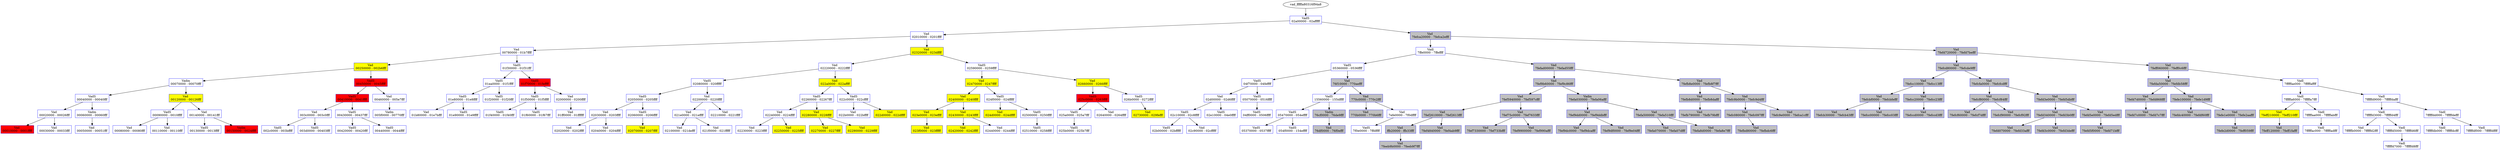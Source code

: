 /* Pid:   1396 */
digraph processtree {
graph [rankdir = "TB"];
vad_fffffa80316f94a8 -> vad_fffffa8031ca7450
vad_fffffa8031ca7450 [label = "{ VadS\n02a00000 - 02afffff }"shape = "record" color = "blue" style = "filled" fillcolor = "white"];
vad_fffffa8031ca7450 -> vad_fffffa8031e33ee0
vad_fffffa8031e33ee0 [label = "{ Vad \n02010000 - 0201ffff }"shape = "record" color = "blue" style = "filled" fillcolor = "white"];
vad_fffffa8031e33ee0 -> vad_fffffa803182b860
vad_fffffa803182b860 [label = "{ Vad \n00780000 - 01b7ffff }"shape = "record" color = "blue" style = "filled" fillcolor = "white"];
vad_fffffa803182b860 -> vad_fffffa80310fd790
vad_fffffa80310fd790 [label = "{ Vad \n00250000 - 002b6fff }"shape = "record" color = "blue" style = "filled" fillcolor = "yellow"];
vad_fffffa80310fd790 -> vad_fffffa80328b6710
vad_fffffa80328b6710 [label = "{ Vadm\n00070000 - 00070fff }"shape = "record" color = "blue" style = "filled" fillcolor = "white"];
vad_fffffa80328b6710 -> vad_fffffa80316223e0
vad_fffffa80316223e0 [label = "{ VadS\n00040000 - 00040fff }"shape = "record" color = "blue" style = "filled" fillcolor = "white"];
vad_fffffa80316223e0 -> vad_fffffa8031819860
vad_fffffa8031819860 [label = "{ Vad \n00020000 - 00026fff }"shape = "record" color = "blue" style = "filled" fillcolor = "white"];
vad_fffffa8031819860 -> vad_fffffa803113eec0
vad_fffffa803113eec0 [label = "{ Vad \n00010000 - 0001ffff }"shape = "record" color = "blue" style = "filled" fillcolor = "red"];
vad_fffffa8031819860 -> vad_fffffa803134e430
vad_fffffa803134e430 [label = "{ Vad \n00030000 - 00033fff }"shape = "record" color = "blue" style = "filled" fillcolor = "white"];
vad_fffffa80316223e0 -> vad_fffffa80311164e0
vad_fffffa80311164e0 [label = "{ Vadm\n00060000 - 00060fff }"shape = "record" color = "blue" style = "filled" fillcolor = "white"];
vad_fffffa80311164e0 -> vad_fffffa8031f45860
vad_fffffa8031f45860 [label = "{ Vad \n00050000 - 00051fff }"shape = "record" color = "blue" style = "filled" fillcolor = "white"];
vad_fffffa80328b6710 -> vad_fffffa80318541d0
vad_fffffa80318541d0 [label = "{ Vad \n00120000 - 00126fff }"shape = "record" color = "blue" style = "filled" fillcolor = "yellow"];
vad_fffffa80318541d0 -> vad_fffffa803162ab80
vad_fffffa803162ab80 [label = "{ VadS\n00090000 - 0010ffff }"shape = "record" color = "blue" style = "filled" fillcolor = "white"];
vad_fffffa803162ab80 -> vad_fffffa8031e34860
vad_fffffa8031e34860 [label = "{ Vad \n00080000 - 00080fff }"shape = "record" color = "blue" style = "filled" fillcolor = "white"];
vad_fffffa803162ab80 -> vad_fffffa8031874860
vad_fffffa8031874860 [label = "{ Vad \n00110000 - 00110fff }"shape = "record" color = "blue" style = "filled" fillcolor = "white"];
vad_fffffa80318541d0 -> vad_fffffa8031652360
vad_fffffa8031652360 [label = "{ Vad \n00140000 - 00141fff }"shape = "record" color = "blue" style = "filled" fillcolor = "white"];
vad_fffffa8031652360 -> vad_fffffa80316077c0
vad_fffffa80316077c0 [label = "{ VadS\n00130000 - 0013ffff }"shape = "record" color = "blue" style = "filled" fillcolor = "white"];
vad_fffffa8031652360 -> vad_fffffa80315ba8d0
vad_fffffa80315ba8d0 [label = "{ Vadm\n00150000 - 0024ffff }"shape = "record" color = "blue" style = "filled" fillcolor = "red"];
vad_fffffa80310fd790 -> vad_fffffa8031634520
vad_fffffa8031634520 [label = "{ VadS\n00450000 - 0045ffff }"shape = "record" color = "blue" style = "filled" fillcolor = "red"];
vad_fffffa8031634520 -> vad_fffffa80315d9290
vad_fffffa80315d9290 [label = "{ VadS\n00410000 - 0041ffff }"shape = "record" color = "blue" style = "filled" fillcolor = "red"];
vad_fffffa80315d9290 -> vad_fffffa8031647890
vad_fffffa8031647890 [label = "{ Vad \n003c0000 - 003c0fff }"shape = "record" color = "blue" style = "filled" fillcolor = "white"];
vad_fffffa8031647890 -> vad_fffffa8031624150
vad_fffffa8031624150 [label = "{ VadS\n002c0000 - 003bffff }"shape = "record" color = "blue" style = "filled" fillcolor = "white"];
vad_fffffa8031647890 -> vad_fffffa80336c18b0
vad_fffffa80336c18b0 [label = "{ VadS\n003d0000 - 00403fff }"shape = "record" color = "blue" style = "filled" fillcolor = "white"];
vad_fffffa80315d9290 -> vad_fffffa80317e0300
vad_fffffa80317e0300 [label = "{ VadS\n00430000 - 00437fff }"shape = "record" color = "blue" style = "filled" fillcolor = "white"];
vad_fffffa80317e0300 -> vad_fffffa80315f96c0
vad_fffffa80315f96c0 [label = "{ VadS\n00420000 - 00420fff }"shape = "record" color = "blue" style = "filled" fillcolor = "white"];
vad_fffffa80317e0300 -> vad_fffffa8031856df0
vad_fffffa8031856df0 [label = "{ VadS\n00440000 - 0044ffff }"shape = "record" color = "blue" style = "filled" fillcolor = "white"];
vad_fffffa8031634520 -> vad_fffffa8033484920
vad_fffffa8033484920 [label = "{ Vad \n00460000 - 005e7fff }"shape = "record" color = "blue" style = "filled" fillcolor = "white"];
vad_fffffa8033484920 -> vad_fffffa803265b6b0
vad_fffffa803265b6b0 [label = "{ Vadm\n005f0000 - 00770fff }"shape = "record" color = "blue" style = "filled" fillcolor = "white"];
vad_fffffa803182b860 -> vad_fffffa80318434a0
vad_fffffa80318434a0 [label = "{ VadS\n01f30000 - 01f31fff }"shape = "record" color = "blue" style = "filled" fillcolor = "white"];
vad_fffffa80318434a0 -> vad_fffffa8031618a80
vad_fffffa8031618a80 [label = "{ VadS\n01ea0000 - 01f1ffff }"shape = "record" color = "blue" style = "filled" fillcolor = "white"];
vad_fffffa8031618a80 -> vad_fffffa80318577c0
vad_fffffa80318577c0 [label = "{ VadS\n01e80000 - 01e8ffff }"shape = "record" color = "blue" style = "filled" fillcolor = "white"];
vad_fffffa80318577c0 -> vad_fffffa8031f271d0
vad_fffffa8031f271d0 [label = "{ Vad \n01b80000 - 01e7bfff }"shape = "record" color = "blue" style = "filled" fillcolor = "white"];
vad_fffffa80318577c0 -> vad_fffffa803184e5f0
vad_fffffa803184e5f0 [label = "{ VadS\n01e90000 - 01e9ffff }"shape = "record" color = "blue" style = "filled" fillcolor = "white"];
vad_fffffa8031618a80 -> vad_fffffa8031635f60
vad_fffffa8031635f60 [label = "{ VadS\n01f20000 - 01f20fff }"shape = "record" color = "blue" style = "filled" fillcolor = "white"];
vad_fffffa80318434a0 -> vad_fffffa803368d3b0
vad_fffffa803368d3b0 [label = "{ VadS\n01f70000 - 01feffff }"shape = "record" color = "blue" style = "filled" fillcolor = "red"];
vad_fffffa803368d3b0 -> vad_fffffa803162f580
vad_fffffa803162f580 [label = "{ VadS\n01f50000 - 01f5ffff }"shape = "record" color = "blue" style = "filled" fillcolor = "white"];
vad_fffffa803162f580 -> vad_fffffa803184c410
vad_fffffa803184c410 [label = "{ VadS\n01f40000 - 01f40fff }"shape = "record" color = "blue" style = "filled" fillcolor = "white"];
vad_fffffa803162f580 -> vad_fffffa803145f790
vad_fffffa803145f790 [label = "{ VadS\n01f60000 - 01f67fff }"shape = "record" color = "blue" style = "filled" fillcolor = "white"];
vad_fffffa803368d3b0 -> vad_fffffa8031e33cf0
vad_fffffa8031e33cf0 [label = "{ Vad \n02000000 - 0200ffff }"shape = "record" color = "blue" style = "filled" fillcolor = "white"];
vad_fffffa8031e33cf0 -> vad_fffffa8031802dc0
vad_fffffa8031802dc0 [label = "{ Vad \n01ff0000 - 01ffffff }"shape = "record" color = "blue" style = "filled" fillcolor = "white"];
vad_fffffa8031e33ee0 -> vad_fffffa8031652540
vad_fffffa8031652540 [label = "{ Vad \n02320000 - 023dffff }"shape = "record" color = "blue" style = "filled" fillcolor = "yellow"];
vad_fffffa8031652540 -> vad_fffffa80318785b0
vad_fffffa80318785b0 [label = "{ Vad \n02220000 - 0222ffff }"shape = "record" color = "blue" style = "filled" fillcolor = "white"];
vad_fffffa80318785b0 -> vad_fffffa80333e9f60
vad_fffffa80333e9f60 [label = "{ VadS\n02080000 - 020fffff }"shape = "record" color = "blue" style = "filled" fillcolor = "white"];
vad_fffffa80333e9f60 -> vad_fffffa8031839450
vad_fffffa8031839450 [label = "{ VadS\n02050000 - 0205ffff }"shape = "record" color = "blue" style = "filled" fillcolor = "white"];
vad_fffffa8031839450 -> vad_fffffa8031e2fca0
vad_fffffa8031e2fca0 [label = "{ Vad \n02030000 - 0203ffff }"shape = "record" color = "blue" style = "filled" fillcolor = "white"];
vad_fffffa8031e2fca0 -> vad_fffffa803180d8d0
vad_fffffa803180d8d0 [label = "{ Vad \n02020000 - 0202ffff }"shape = "record" color = "blue" style = "filled" fillcolor = "white"];
vad_fffffa8031e2fca0 -> vad_fffffa8031e310e0
vad_fffffa8031e310e0 [label = "{ Vad \n02040000 - 0204ffff }"shape = "record" color = "blue" style = "filled" fillcolor = "white"];
vad_fffffa8031839450 -> vad_fffffa8031579c90
vad_fffffa8031579c90 [label = "{ VadS\n02060000 - 0206ffff }"shape = "record" color = "blue" style = "filled" fillcolor = "white"];
vad_fffffa8031579c90 -> vad_fffffa80316d0470
vad_fffffa80316d0470 [label = "{ Vad \n02070000 - 0207ffff }"shape = "record" color = "blue" style = "filled" fillcolor = "yellow"];
vad_fffffa80333e9f60 -> vad_fffffa8031e21910
vad_fffffa8031e21910 [label = "{ Vad \n02200000 - 0220ffff }"shape = "record" color = "blue" style = "filled" fillcolor = "white"];
vad_fffffa8031e21910 -> vad_fffffa8031e32700
vad_fffffa8031e32700 [label = "{ Vad \n021e0000 - 021effff }"shape = "record" color = "blue" style = "filled" fillcolor = "white"];
vad_fffffa8031e32700 -> vad_fffffa8031e4a860
vad_fffffa8031e4a860 [label = "{ Vad \n02100000 - 021defff }"shape = "record" color = "blue" style = "filled" fillcolor = "white"];
vad_fffffa8031e32700 -> vad_fffffa8031e31170
vad_fffffa8031e31170 [label = "{ Vad \n021f0000 - 021fffff }"shape = "record" color = "blue" style = "filled" fillcolor = "white"];
vad_fffffa8031e21910 -> vad_fffffa8031878640
vad_fffffa8031878640 [label = "{ Vad \n02210000 - 0221ffff }"shape = "record" color = "blue" style = "filled" fillcolor = "white"];
vad_fffffa80318785b0 -> vad_fffffa8031875750
vad_fffffa8031875750 [label = "{ Vad \n022a0000 - 022affff }"shape = "record" color = "blue" style = "filled" fillcolor = "yellow"];
vad_fffffa8031875750 -> vad_fffffa803175d700
vad_fffffa803175d700 [label = "{ VadS\n02260000 - 02267fff }"shape = "record" color = "blue" style = "filled" fillcolor = "white"];
vad_fffffa803175d700 -> vad_fffffa8032573ca0
vad_fffffa8032573ca0 [label = "{ Vad \n02240000 - 0224ffff }"shape = "record" color = "blue" style = "filled" fillcolor = "white"];
vad_fffffa8032573ca0 -> vad_fffffa8031878520
vad_fffffa8031878520 [label = "{ Vad \n02230000 - 0223ffff }"shape = "record" color = "blue" style = "filled" fillcolor = "white"];
vad_fffffa8032573ca0 -> vad_fffffa8031e1cd70
vad_fffffa8031e1cd70 [label = "{ Vad \n02250000 - 0225ffff }"shape = "record" color = "blue" style = "filled" fillcolor = "yellow"];
vad_fffffa803175d700 -> vad_fffffa8031867320
vad_fffffa8031867320 [label = "{ Vad \n02280000 - 0228ffff }"shape = "record" color = "blue" style = "filled" fillcolor = "yellow"];
vad_fffffa8031867320 -> vad_fffffa803140f5b0
vad_fffffa803140f5b0 [label = "{ Vad \n02270000 - 0227ffff }"shape = "record" color = "blue" style = "filled" fillcolor = "yellow"];
vad_fffffa8031867320 -> vad_fffffa8031867290
vad_fffffa8031867290 [label = "{ Vad \n02290000 - 0229ffff }"shape = "record" color = "blue" style = "filled" fillcolor = "yellow"];
vad_fffffa8031875750 -> vad_fffffa8032584cb0
vad_fffffa8032584cb0 [label = "{ VadS\n022c0000 - 022cffff }"shape = "record" color = "blue" style = "filled" fillcolor = "white"];
vad_fffffa8032584cb0 -> vad_fffffa8032465740
vad_fffffa8032465740 [label = "{ Vad \n022b0000 - 022bffff }"shape = "record" color = "blue" style = "filled" fillcolor = "white"];
vad_fffffa8032584cb0 -> vad_fffffa8031ebc220
vad_fffffa8031ebc220 [label = "{ Vad \n022d0000 - 022dffff }"shape = "record" color = "blue" style = "filled" fillcolor = "yellow"];
vad_fffffa8031652540 -> vad_fffffa8031eef9e0
vad_fffffa8031eef9e0 [label = "{ VadS\n02590000 - 0259ffff }"shape = "record" color = "blue" style = "filled" fillcolor = "white"];
vad_fffffa8031eef9e0 -> vad_fffffa80316b0ac0
vad_fffffa80316b0ac0 [label = "{ Vad \n02470000 - 0247ffff }"shape = "record" color = "blue" style = "filled" fillcolor = "yellow"];
vad_fffffa80316b0ac0 -> vad_fffffa803184a6e0
vad_fffffa803184a6e0 [label = "{ Vad \n02400000 - 0240ffff }"shape = "record" color = "blue" style = "filled" fillcolor = "yellow"];
vad_fffffa803184a6e0 -> vad_fffffa80318757e0
vad_fffffa80318757e0 [label = "{ Vad \n023e0000 - 023effff }"shape = "record" color = "blue" style = "filled" fillcolor = "yellow"];
vad_fffffa80318757e0 -> vad_fffffa80318755b0
vad_fffffa80318755b0 [label = "{ Vad \n023f0000 - 023fffff }"shape = "record" color = "blue" style = "filled" fillcolor = "yellow"];
vad_fffffa803184a6e0 -> vad_fffffa8031875170
vad_fffffa8031875170 [label = "{ Vad \n02430000 - 0243ffff }"shape = "record" color = "blue" style = "filled" fillcolor = "yellow"];
vad_fffffa8031875170 -> vad_fffffa80318756c0
vad_fffffa80318756c0 [label = "{ Vad \n02420000 - 0242ffff }"shape = "record" color = "blue" style = "filled" fillcolor = "yellow"];
vad_fffffa8031875170 -> vad_fffffa8031875280
vad_fffffa8031875280 [label = "{ Vad \n02440000 - 0244ffff }"shape = "record" color = "blue" style = "filled" fillcolor = "white"];
vad_fffffa80316b0ac0 -> vad_fffffa8031874110
vad_fffffa8031874110 [label = "{ VadS\n024f0000 - 024fffff }"shape = "record" color = "blue" style = "filled" fillcolor = "white"];
vad_fffffa8031874110 -> vad_fffffa8031875010
vad_fffffa8031875010 [label = "{ Vad \n024d0000 - 024dffff }"shape = "record" color = "blue" style = "filled" fillcolor = "yellow"];
vad_fffffa8031874110 -> vad_fffffa80318750a0
vad_fffffa80318750a0 [label = "{ VadS\n02500000 - 0250ffff }"shape = "record" color = "blue" style = "filled" fillcolor = "white"];
vad_fffffa80318750a0 -> vad_fffffa80315dfb80
vad_fffffa80315dfb80 [label = "{ VadS\n02510000 - 0258ffff }"shape = "record" color = "blue" style = "filled" fillcolor = "white"];
vad_fffffa8031eef9e0 -> vad_fffffa80325716c0
vad_fffffa80325716c0 [label = "{ Vad \n02660000 - 0266ffff }"shape = "record" color = "blue" style = "filled" fillcolor = "yellow"];
vad_fffffa80325716c0 -> vad_fffffa8031612820
vad_fffffa8031612820 [label = "{ VadS\n025c0000 - 0263ffff }"shape = "record" color = "blue" style = "filled" fillcolor = "red"];
vad_fffffa8031612820 -> vad_fffffa803331abf0
vad_fffffa803331abf0 [label = "{ VadS\n025a0000 - 025a7fff }"shape = "record" color = "blue" style = "filled" fillcolor = "white"];
vad_fffffa803331abf0 -> vad_fffffa803141f2a0
vad_fffffa803141f2a0 [label = "{ VadS\n025b0000 - 025b7fff }"shape = "record" color = "blue" style = "filled" fillcolor = "white"];
vad_fffffa8031612820 -> vad_fffffa80317ef180
vad_fffffa80317ef180 [label = "{ Vad \n02640000 - 0264ffff }"shape = "record" color = "blue" style = "filled" fillcolor = "white"];
vad_fffffa80325716c0 -> vad_fffffa80316094e0
vad_fffffa80316094e0 [label = "{ VadS\n026b0000 - 0272ffff }"shape = "record" color = "blue" style = "filled" fillcolor = "white"];
vad_fffffa80316094e0 -> vad_fffffa80315b3990
vad_fffffa80315b3990 [label = "{ Vad \n02730000 - 029fefff }"shape = "record" color = "blue" style = "filled" fillcolor = "yellow"];
vad_fffffa8031ca7450 -> vad_fffffa803110e110
vad_fffffa803110e110 [label = "{ Vad \n7fefca20000 - 7fefca2efff }"shape = "record" color = "blue" style = "filled" fillcolor = "gray"];
vad_fffffa803110e110 -> vad_fffffa80313dcab0
vad_fffffa80313dcab0 [label = "{ Vadl\n7ffe0000 - 7ffeffff }"shape = "record" color = "blue" style = "filled" fillcolor = "white"];
vad_fffffa80313dcab0 -> vad_fffffa80316f08b0
vad_fffffa80316f08b0 [label = "{ VadS\n05360000 - 0536ffff }"shape = "record" color = "blue" style = "filled" fillcolor = "white"];
vad_fffffa80316f08b0 -> vad_fffffa8032178a70
vad_fffffa8032178a70 [label = "{ VadS\n04f70000 - 04feffff }"shape = "record" color = "blue" style = "filled" fillcolor = "white"];
vad_fffffa8032178a70 -> vad_fffffa80317f05b0
vad_fffffa80317f05b0 [label = "{ Vad \n02d00000 - 02d6ffff }"shape = "record" color = "blue" style = "filled" fillcolor = "white"];
vad_fffffa80317f05b0 -> vad_fffffa803184e860
vad_fffffa803184e860 [label = "{ VadS\n02c10000 - 02c8ffff }"shape = "record" color = "blue" style = "filled" fillcolor = "white"];
vad_fffffa803184e860 -> vad_fffffa80311cfc50
vad_fffffa80311cfc50 [label = "{ VadS\n02b00000 - 02bfffff }"shape = "record" color = "blue" style = "filled" fillcolor = "white"];
vad_fffffa803184e860 -> vad_fffffa80317f0640
vad_fffffa80317f0640 [label = "{ Vad \n02c90000 - 02cfffff }"shape = "record" color = "blue" style = "filled" fillcolor = "white"];
vad_fffffa80317f05b0 -> vad_fffffa80317f47c0
vad_fffffa80317f47c0 [label = "{ VadS\n02e10000 - 04e0ffff }"shape = "record" color = "blue" style = "filled" fillcolor = "white"];
vad_fffffa8032178a70 -> vad_fffffa803186f5f0
vad_fffffa803186f5f0 [label = "{ VadS\n05070000 - 0516ffff }"shape = "record" color = "blue" style = "filled" fillcolor = "white"];
vad_fffffa803186f5f0 -> vad_fffffa80318765f0
vad_fffffa80318765f0 [label = "{ VadS\n04ff0000 - 0506ffff }"shape = "record" color = "blue" style = "filled" fillcolor = "white"];
vad_fffffa80316f08b0 -> vad_fffffa8033732110
vad_fffffa8033732110 [label = "{ Vad \n76f10000 - 770aefff }"shape = "record" color = "blue" style = "filled" fillcolor = "gray"];
vad_fffffa8033732110 -> vad_fffffa8032c64440
vad_fffffa8032c64440 [label = "{ VadS\n15560000 - 155dffff }"shape = "record" color = "blue" style = "filled" fillcolor = "white"];
vad_fffffa8032c64440 -> vad_fffffa80316fa3c0
vad_fffffa80316fa3c0 [label = "{ VadS\n05470000 - 054effff }"shape = "record" color = "blue" style = "filled" fillcolor = "white"];
vad_fffffa80316fa3c0 -> vad_fffffa8031f10e60
vad_fffffa8031f10e60 [label = "{ VadS\n05370000 - 0537ffff }"shape = "record" color = "blue" style = "filled" fillcolor = "white"];
vad_fffffa80316fa3c0 -> vad_fffffa8031665500
vad_fffffa8031665500 [label = "{ VadS\n054f0000 - 154effff }"shape = "record" color = "blue" style = "filled" fillcolor = "white"];
vad_fffffa8032c64440 -> vad_fffffa80326da610
vad_fffffa80326da610 [label = "{ Vadm\n76cf0000 - 76de9fff }"shape = "record" color = "blue" style = "filled" fillcolor = "gray"];
vad_fffffa80326da610 -> vad_fffffa803258ea80
vad_fffffa803258ea80 [label = "{ Vad \n76df0000 - 76f0efff }"shape = "record" color = "blue" style = "filled" fillcolor = "gray"];
vad_fffffa8033732110 -> vad_fffffa803159e950
vad_fffffa803159e950 [label = "{ Vad \n770c0000 - 770c2fff }"shape = "record" color = "blue" style = "filled" fillcolor = "gray"];
vad_fffffa803159e950 -> vad_fffffa8031647b80
vad_fffffa8031647b80 [label = "{ Vad \n770b0000 - 770b6fff }"shape = "record" color = "blue" style = "filled" fillcolor = "gray"];
vad_fffffa803159e950 -> vad_fffffa8033a6d130
vad_fffffa8033a6d130 [label = "{ Vad \n7efe0000 - 7f0dffff }"shape = "record" color = "blue" style = "filled" fillcolor = "white"];
vad_fffffa8033a6d130 -> vad_fffffa8031633110
vad_fffffa8031633110 [label = "{ VadS\n7f0e0000 - 7ffdffff }"shape = "record" color = "blue" style = "filled" fillcolor = "white"];
vad_fffffa80313dcab0 -> vad_fffffa8031d86860
vad_fffffa8031d86860 [label = "{ Vad \n7fefad00000 - 7fefad55fff }"shape = "record" color = "blue" style = "filled" fillcolor = "gray"];
vad_fffffa8031d86860 -> vad_fffffa80315b4650
vad_fffffa80315b4650 [label = "{ Vad \n7fef9b60000 - 7fef9c86fff }"shape = "record" color = "blue" style = "filled" fillcolor = "gray"];
vad_fffffa80315b4650 -> vad_fffffa80315a4330
vad_fffffa80315a4330 [label = "{ Vad \n7fef5940000 - 7fef597cfff }"shape = "record" color = "blue" style = "filled" fillcolor = "gray"];
vad_fffffa80315a4330 -> vad_fffffa8031e23a50
vad_fffffa8031e23a50 [label = "{ Vad \n7fef2610000 - 7fef2613fff }"shape = "record" color = "blue" style = "filled" fillcolor = "gray"];
vad_fffffa8031e23a50 -> vad_fffffa8031feb800
vad_fffffa8031feb800 [label = "{ Vad \nffb20000 - ffb33fff }"shape = "record" color = "blue" style = "filled" fillcolor = "gray"];
vad_fffffa8031feb800 -> vad_fffffa8031e39190
vad_fffffa8031e39190 [label = "{ Vad \n7feeb9b0000 - 7feeb9f7fff }"shape = "record" color = "blue" style = "filled" fillcolor = "gray"];
vad_fffffa8031e23a50 -> vad_fffffa8031efec80
vad_fffffa8031efec80 [label = "{ Vad \n7fef4840000 - 7fef4ab9fff }"shape = "record" color = "blue" style = "filled" fillcolor = "gray"];
vad_fffffa80315a4330 -> vad_fffffa8031814f80
vad_fffffa8031814f80 [label = "{ Vad \n7fef75c0000 - 7fef7633fff }"shape = "record" color = "blue" style = "filled" fillcolor = "gray"];
vad_fffffa8031814f80 -> vad_fffffa8031647f00
vad_fffffa8031647f00 [label = "{ Vad \n7fef7330000 - 7fef733bfff }"shape = "record" color = "blue" style = "filled" fillcolor = "gray"];
vad_fffffa8031814f80 -> vad_fffffa80315a26b0
vad_fffffa80315a26b0 [label = "{ Vad \n7fef9900000 - 7fef990afff }"shape = "record" color = "blue" style = "filled" fillcolor = "gray"];
vad_fffffa80315b4650 -> vad_fffffa80315b58d0
vad_fffffa80315b58d0 [label = "{ Vadm\n7fefa030000 - 7fefa06afff }"shape = "record" color = "blue" style = "filled" fillcolor = "gray"];
vad_fffffa80315b58d0 -> vad_fffffa803165e010
vad_fffffa803165e010 [label = "{ Vad \n7fef9dd0000 - 7fef9ddbfff }"shape = "record" color = "blue" style = "filled" fillcolor = "gray"];
vad_fffffa803165e010 -> vad_fffffa80315d5730
vad_fffffa80315d5730 [label = "{ Vad \n7fef9dc0000 - 7fef9dcafff }"shape = "record" color = "blue" style = "filled" fillcolor = "gray"];
vad_fffffa803165e010 -> vad_fffffa8031826f80
vad_fffffa8031826f80 [label = "{ Vad \n7fef9df0000 - 7fef9e04fff }"shape = "record" color = "blue" style = "filled" fillcolor = "gray"];
vad_fffffa80315b58d0 -> vad_fffffa80315a62a0
vad_fffffa80315a62a0 [label = "{ Vad \n7fefa500000 - 7fefa510fff }"shape = "record" color = "blue" style = "filled" fillcolor = "gray"];
vad_fffffa80315a62a0 -> vad_fffffa80315c2f80
vad_fffffa80315c2f80 [label = "{ Vad \n7fefa070000 - 7fefa07dfff }"shape = "record" color = "blue" style = "filled" fillcolor = "gray"];
vad_fffffa80315a62a0 -> vad_fffffa8031e38860
vad_fffffa8031e38860 [label = "{ Vad \n7fefa8d0000 - 7fefa8e7fff }"shape = "record" color = "blue" style = "filled" fillcolor = "gray"];
vad_fffffa8031d86860 -> vad_fffffa803187a1d0
vad_fffffa803187a1d0 [label = "{ Vad \n7fefb8e0000 - 7fefb8f7fff }"shape = "record" color = "blue" style = "filled" fillcolor = "gray"];
vad_fffffa803187a1d0 -> vad_fffffa80324dd410
vad_fffffa80324dd410 [label = "{ Vad \n7fefb8d0000 - 7fefb8dafff }"shape = "record" color = "blue" style = "filled" fillcolor = "gray"];
vad_fffffa80324dd410 -> vad_fffffa803159dcb0
vad_fffffa803159dcb0 [label = "{ Vad \n7fefb790000 - 7fefb79bfff }"shape = "record" color = "blue" style = "filled" fillcolor = "gray"];
vad_fffffa803187a1d0 -> vad_fffffa80315a1430
vad_fffffa80315a1430 [label = "{ Vad \n7fefc9b0000 - 7fefc9d4fff }"shape = "record" color = "blue" style = "filled" fillcolor = "gray"];
vad_fffffa80315a1430 -> vad_fffffa803171d880
vad_fffffa803171d880 [label = "{ Vad \n7fefc080000 - 7fefc097fff }"shape = "record" color = "blue" style = "filled" fillcolor = "gray"];
vad_fffffa803171d880 -> vad_fffffa8031eb2a70
vad_fffffa8031eb2a70 [label = "{ Vad \n7fefbd80000 - 7fefbdc6fff }"shape = "record" color = "blue" style = "filled" fillcolor = "gray"];
vad_fffffa80315a1430 -> vad_fffffa80315a5610
vad_fffffa80315a5610 [label = "{ Vad \n7fefc9e0000 - 7fefca1cfff }"shape = "record" color = "blue" style = "filled" fillcolor = "gray"];
vad_fffffa803110e110 -> vad_fffffa80337f1760
vad_fffffa80337f1760 [label = "{ Vad \n7fefd720000 - 7fefd7befff }"shape = "record" color = "blue" style = "filled" fillcolor = "gray"];
vad_fffffa80337f1760 -> vad_fffffa80334b25b0
vad_fffffa80334b25b0 [label = "{ Vad \n7fefcd80000 - 7fefcde9fff }"shape = "record" color = "blue" style = "filled" fillcolor = "gray"];
vad_fffffa80334b25b0 -> vad_fffffa803159c990
vad_fffffa803159c990 [label = "{ Vad \n7fefcc10000 - 7fefcc13fff }"shape = "record" color = "blue" style = "filled" fillcolor = "gray"];
vad_fffffa803159c990 -> vad_fffffa80315941d0
vad_fffffa80315941d0 [label = "{ Vad \n7fefcbf0000 - 7fefcbfefff }"shape = "record" color = "blue" style = "filled" fillcolor = "gray"];
vad_fffffa80315941d0 -> vad_fffffa80317ce860
vad_fffffa80317ce860 [label = "{ Vad \n7fefcb30000 - 7fefcb43fff }"shape = "record" color = "blue" style = "filled" fillcolor = "gray"];
vad_fffffa80315941d0 -> vad_fffffa8031596ec0
vad_fffffa8031596ec0 [label = "{ Vad \n7fefcc00000 - 7fefcc03fff }"shape = "record" color = "blue" style = "filled" fillcolor = "gray"];
vad_fffffa803159c990 -> vad_fffffa803159abf0
vad_fffffa803159abf0 [label = "{ Vad \n7fefcc20000 - 7fefcc23fff }"shape = "record" color = "blue" style = "filled" fillcolor = "gray"];
vad_fffffa803159abf0 -> vad_fffffa803159c2f0
vad_fffffa803159c2f0 [label = "{ Vad \n7fefccd0000 - 7fefccd3fff }"shape = "record" color = "blue" style = "filled" fillcolor = "gray"];
vad_fffffa80334b25b0 -> vad_fffffa803368c0d0
vad_fffffa803368c0d0 [label = "{ Vad \n7fefcfa0000 - 7fefcfcdfff }"shape = "record" color = "blue" style = "filled" fillcolor = "gray"];
vad_fffffa803368c0d0 -> vad_fffffa803159fbf0
vad_fffffa803159fbf0 [label = "{ Vad \n7fefcf80000 - 7fefcf84fff }"shape = "record" color = "blue" style = "filled" fillcolor = "gray"];
vad_fffffa803159fbf0 -> vad_fffffa8031594f20
vad_fffffa8031594f20 [label = "{ Vad \n7fefcf60000 - 7fefcf7dfff }"shape = "record" color = "blue" style = "filled" fillcolor = "gray"];
vad_fffffa803159fbf0 -> vad_fffffa803159d610
vad_fffffa803159d610 [label = "{ Vad \n7fefcf90000 - 7fefcf92fff }"shape = "record" color = "blue" style = "filled" fillcolor = "gray"];
vad_fffffa803368c0d0 -> vad_fffffa80310f0d00
vad_fffffa80310f0d00 [label = "{ Vad \n7fefd3e0000 - 7fefd5dbfff }"shape = "record" color = "blue" style = "filled" fillcolor = "gray"];
vad_fffffa80310f0d00 -> vad_fffffa80315ae990
vad_fffffa80315ae990 [label = "{ Vad \n7fefd340000 - 7fefd3b0fff }"shape = "record" color = "blue" style = "filled" fillcolor = "gray"];
vad_fffffa80315ae990 -> vad_fffffa803159e2b0
vad_fffffa803159e2b0 [label = "{ Vad \n7fefd070000 - 7fefd33afff }"shape = "record" color = "blue" style = "filled" fillcolor = "gray"];
vad_fffffa80315ae990 -> vad_fffffa8031eb6860
vad_fffffa8031eb6860 [label = "{ Vad \n7fefd3c0000 - 7fefd3defff }"shape = "record" color = "blue" style = "filled" fillcolor = "gray"];
vad_fffffa80310f0d00 -> vad_fffffa8031a7f7d0
vad_fffffa8031a7f7d0 [label = "{ Vad \n7fefd5e0000 - 7fefd5edfff }"shape = "record" color = "blue" style = "filled" fillcolor = "gray"];
vad_fffffa8031a7f7d0 -> vad_fffffa803336f790
vad_fffffa803336f790 [label = "{ Vad \n7fefd5f0000 - 7fefd71bfff }"shape = "record" color = "blue" style = "filled" fillcolor = "gray"];
vad_fffffa80337f1760 -> vad_fffffa8031edb860
vad_fffffa8031edb860 [label = "{ Vad \n7feff060000 - 7feff0c6fff }"shape = "record" color = "blue" style = "filled" fillcolor = "gray"];
vad_fffffa8031edb860 -> vad_fffffa80316500e0
vad_fffffa80316500e0 [label = "{ Vad \n7fefda50000 - 7fefdb58fff }"shape = "record" color = "blue" style = "filled" fillcolor = "gray"];
vad_fffffa80316500e0 -> vad_fffffa8031868860
vad_fffffa8031868860 [label = "{ Vad \n7fefd7d0000 - 7fefd868fff }"shape = "record" color = "blue" style = "filled" fillcolor = "gray"];
vad_fffffa8031868860 -> vad_fffffa8031e54a10
vad_fffffa8031e54a10 [label = "{ Vad \n7fefd7c0000 - 7fefd7c7fff }"shape = "record" color = "blue" style = "filled" fillcolor = "gray"];
vad_fffffa80316500e0 -> vad_fffffa8033862ef0
vad_fffffa8033862ef0 [label = "{ Vad \n7fefe100000 - 7fefe1d9fff }"shape = "record" color = "blue" style = "filled" fillcolor = "gray"];
vad_fffffa8033862ef0 -> vad_fffffa80324e4230
vad_fffffa80324e4230 [label = "{ Vad \n7fefdc40000 - 7fefdf60fff }"shape = "record" color = "blue" style = "filled" fillcolor = "gray"];
vad_fffffa8033862ef0 -> vad_fffffa80338ea2f0
vad_fffffa80338ea2f0 [label = "{ Vad \n7fefe1e0000 - 7fefe2aafff }"shape = "record" color = "blue" style = "filled" fillcolor = "gray"];
vad_fffffa80338ea2f0 -> vad_fffffa8031647af0
vad_fffffa8031647af0 [label = "{ Vad \n7fefe2d0000 - 7feff059fff }"shape = "record" color = "blue" style = "filled" fillcolor = "gray"];
vad_fffffa8031edb860 -> vad_fffffa8031646560
vad_fffffa8031646560 [label = "{ Vadl\n7fffffae000 - 7fffffaffff }"shape = "record" color = "blue" style = "filled" fillcolor = "white"];
vad_fffffa8031646560 -> vad_fffffa80315aad00
vad_fffffa80315aad00 [label = "{ Vadl\n7fffffa6000 - 7fffffa7fff }"shape = "record" color = "blue" style = "filled" fillcolor = "white"];
vad_fffffa80315aad00 -> vad_fffffa80333a8940
vad_fffffa80333a8940 [label = "{ Vad \n7feff210000 - 7feff210fff }"shape = "record" color = "blue" style = "filled" fillcolor = "yellow"];
vad_fffffa80333a8940 -> vad_fffffa8031850860
vad_fffffa8031850860 [label = "{ Vad \n7feff120000 - 7feff1fafff }"shape = "record" color = "blue" style = "filled" fillcolor = "gray"];
vad_fffffa80315aad00 -> vad_fffffa8031e277d0
vad_fffffa8031e277d0 [label = "{ Vadl\n7fffffaa000 - 7fffffabfff }"shape = "record" color = "blue" style = "filled" fillcolor = "white"];
vad_fffffa8031e277d0 -> vad_fffffa8032106110
vad_fffffa8032106110 [label = "{ Vadl\n7fffffac000 - 7fffffadfff }"shape = "record" color = "blue" style = "filled" fillcolor = "white"];
vad_fffffa8031646560 -> vad_fffffa8031767870
vad_fffffa8031767870 [label = "{ Vadl\n7fffffd9000 - 7fffffdafff }"shape = "record" color = "blue" style = "filled" fillcolor = "white"];
vad_fffffa8031767870 -> vad_fffffa80315b6b40
vad_fffffa80315b6b40 [label = "{ Vadl\n7fffffd3000 - 7fffffd4fff }"shape = "record" color = "blue" style = "filled" fillcolor = "white"];
vad_fffffa80315b6b40 -> vad_fffffa80322fb190
vad_fffffa80322fb190 [label = "{ Vad \n7fffffb0000 - 7fffffd2fff }"shape = "record" color = "blue" style = "filled" fillcolor = "white"];
vad_fffffa80315b6b40 -> vad_fffffa80326014c0
vad_fffffa80326014c0 [label = "{ Vadl\n7fffffd5000 - 7fffffd6fff }"shape = "record" color = "blue" style = "filled" fillcolor = "white"];
vad_fffffa80326014c0 -> vad_fffffa80326b6eb0
vad_fffffa80326b6eb0 [label = "{ Vadl\n7fffffd7000 - 7fffffd8fff }"shape = "record" color = "blue" style = "filled" fillcolor = "white"];
vad_fffffa8031767870 -> vad_fffffa80334ce1d0
vad_fffffa80334ce1d0 [label = "{ Vadl\n7fffffdd000 - 7fffffdefff }"shape = "record" color = "blue" style = "filled" fillcolor = "white"];
vad_fffffa80334ce1d0 -> vad_fffffa803124f340
vad_fffffa803124f340 [label = "{ Vadl\n7fffffdb000 - 7fffffdcfff }"shape = "record" color = "blue" style = "filled" fillcolor = "white"];
vad_fffffa80334ce1d0 -> vad_fffffa8033360ab0
vad_fffffa8033360ab0 [label = "{ Vadl\n7fffffdf000 - 7fffffdffff }"shape = "record" color = "blue" style = "filled" fillcolor = "white"];
}

